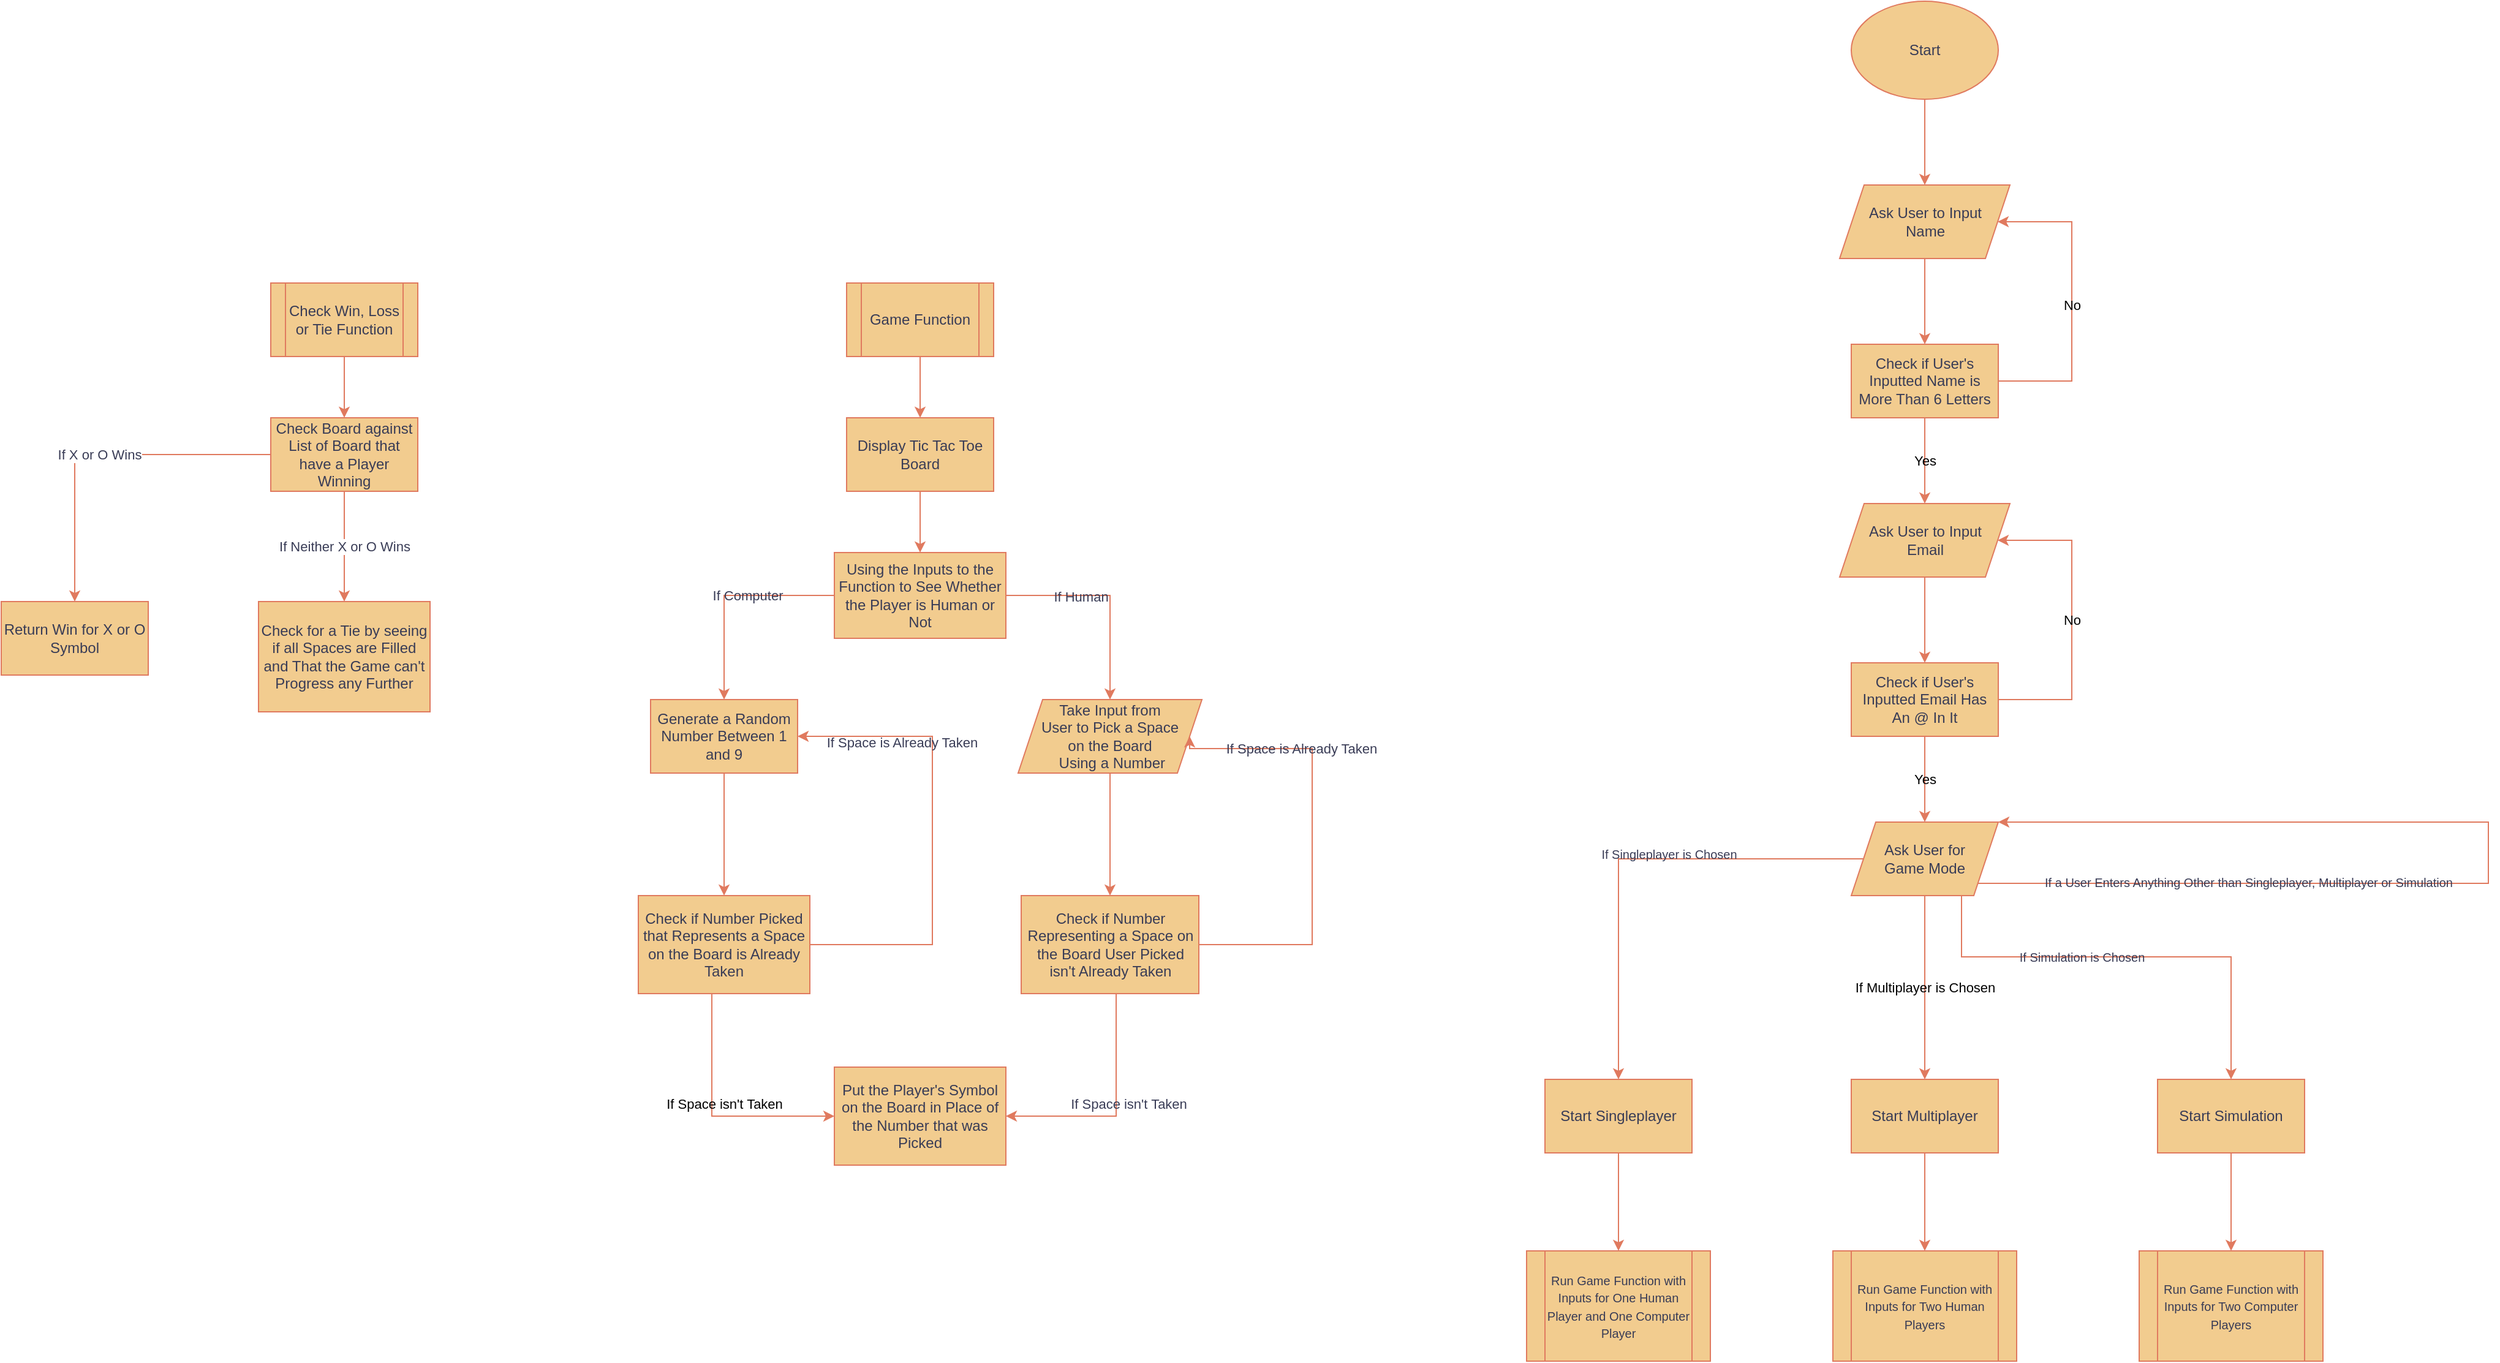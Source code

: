 <mxfile version="20.8.10" type="device"><diagram id="DsI36I-Rc1Z1X7h_5tVN" name="Page-1"><mxGraphModel dx="3334" dy="866" grid="1" gridSize="10" guides="1" tooltips="1" connect="1" arrows="1" fold="1" page="1" pageScale="1" pageWidth="850" pageHeight="1100" math="0" shadow="0"><root><mxCell id="0"/><mxCell id="1" parent="0"/><mxCell id="aH60MxFORzHR8wXB2SK4-3" style="edgeStyle=orthogonalEdgeStyle;rounded=0;orthogonalLoop=1;jettySize=auto;html=1;fontColor=default;fillColor=#F2CC8F;strokeColor=#E07A5F;labelBackgroundColor=none;" parent="1" source="aH60MxFORzHR8wXB2SK4-1" target="aH60MxFORzHR8wXB2SK4-2" edge="1"><mxGeometry relative="1" as="geometry"/></mxCell><mxCell id="aH60MxFORzHR8wXB2SK4-1" value="&lt;div&gt;Start&lt;/div&gt;" style="ellipse;whiteSpace=wrap;html=1;fillColor=#F2CC8F;strokeColor=#E07A5F;labelBackgroundColor=none;fontColor=#393C56;" parent="1" vertex="1"><mxGeometry x="230" y="130" width="120" height="80" as="geometry"/></mxCell><mxCell id="aH60MxFORzHR8wXB2SK4-8" style="edgeStyle=orthogonalEdgeStyle;rounded=0;orthogonalLoop=1;jettySize=auto;html=1;fontColor=default;fillColor=#F2CC8F;strokeColor=#E07A5F;labelBackgroundColor=none;" parent="1" source="aH60MxFORzHR8wXB2SK4-2" target="aH60MxFORzHR8wXB2SK4-6" edge="1"><mxGeometry relative="1" as="geometry"/></mxCell><mxCell id="aH60MxFORzHR8wXB2SK4-2" value="&lt;div&gt;Ask User to Input&lt;/div&gt;&lt;div&gt;Name&lt;br&gt;&lt;/div&gt;" style="shape=parallelogram;perimeter=parallelogramPerimeter;whiteSpace=wrap;html=1;fixedSize=1;fillColor=#F2CC8F;strokeColor=#E07A5F;labelBackgroundColor=none;fontColor=#393C56;" parent="1" vertex="1"><mxGeometry x="220.5" y="280" width="139" height="60" as="geometry"/></mxCell><mxCell id="aH60MxFORzHR8wXB2SK4-9" value="No" style="edgeStyle=orthogonalEdgeStyle;rounded=0;orthogonalLoop=1;jettySize=auto;html=1;fontColor=default;entryX=1;entryY=0.5;entryDx=0;entryDy=0;fillColor=#F2CC8F;strokeColor=#E07A5F;labelBackgroundColor=none;" parent="1" source="aH60MxFORzHR8wXB2SK4-6" target="aH60MxFORzHR8wXB2SK4-2" edge="1"><mxGeometry x="-0.02" relative="1" as="geometry"><mxPoint x="550" y="190" as="targetPoint"/><Array as="points"><mxPoint x="410" y="440"/><mxPoint x="410" y="310"/></Array><mxPoint as="offset"/></mxGeometry></mxCell><mxCell id="aH60MxFORzHR8wXB2SK4-12" value="Yes" style="edgeStyle=orthogonalEdgeStyle;rounded=0;orthogonalLoop=1;jettySize=auto;html=1;fontColor=default;fillColor=#F2CC8F;strokeColor=#E07A5F;labelBackgroundColor=none;" parent="1" source="aH60MxFORzHR8wXB2SK4-6" target="aH60MxFORzHR8wXB2SK4-11" edge="1"><mxGeometry relative="1" as="geometry"/></mxCell><mxCell id="aH60MxFORzHR8wXB2SK4-6" value="Check if User's Inputted Name is More Than 6 Letters " style="rounded=0;whiteSpace=wrap;html=1;fillColor=#F2CC8F;strokeColor=#E07A5F;labelBackgroundColor=none;fontColor=#393C56;" parent="1" vertex="1"><mxGeometry x="230" y="410" width="120" height="60" as="geometry"/></mxCell><mxCell id="YxfW0q7t9T3_Uq0zPA-h-9" value="" style="edgeStyle=orthogonalEdgeStyle;rounded=0;orthogonalLoop=1;jettySize=auto;html=1;labelBackgroundColor=none;strokeColor=#E07A5F;fontColor=default;" edge="1" parent="1" source="aH60MxFORzHR8wXB2SK4-11" target="aH60MxFORzHR8wXB2SK4-13"><mxGeometry relative="1" as="geometry"><Array as="points"><mxPoint x="290" y="670"/><mxPoint x="290" y="670"/></Array></mxGeometry></mxCell><mxCell id="aH60MxFORzHR8wXB2SK4-11" value="&lt;div&gt;Ask User to Input&lt;/div&gt;&lt;div&gt;Email&lt;br&gt;&lt;/div&gt;" style="shape=parallelogram;perimeter=parallelogramPerimeter;whiteSpace=wrap;html=1;fixedSize=1;fillColor=#F2CC8F;strokeColor=#E07A5F;labelBackgroundColor=none;fontColor=#393C56;" parent="1" vertex="1"><mxGeometry x="220.5" y="540" width="139" height="60" as="geometry"/></mxCell><mxCell id="aH60MxFORzHR8wXB2SK4-15" value="No" style="edgeStyle=orthogonalEdgeStyle;rounded=0;orthogonalLoop=1;jettySize=auto;html=1;fontColor=default;entryX=1;entryY=0.5;entryDx=0;entryDy=0;fillColor=#F2CC8F;strokeColor=#E07A5F;labelBackgroundColor=none;" parent="1" source="aH60MxFORzHR8wXB2SK4-13" target="aH60MxFORzHR8wXB2SK4-11" edge="1"><mxGeometry relative="1" as="geometry"><mxPoint x="560" y="560" as="targetPoint"/><Array as="points"><mxPoint x="410" y="700"/><mxPoint x="410" y="570"/></Array></mxGeometry></mxCell><mxCell id="aH60MxFORzHR8wXB2SK4-18" value="Yes" style="edgeStyle=orthogonalEdgeStyle;rounded=0;orthogonalLoop=1;jettySize=auto;html=1;fontColor=default;fillColor=#F2CC8F;strokeColor=#E07A5F;labelBackgroundColor=none;" parent="1" source="aH60MxFORzHR8wXB2SK4-13" target="aH60MxFORzHR8wXB2SK4-17" edge="1"><mxGeometry relative="1" as="geometry"/></mxCell><mxCell id="aH60MxFORzHR8wXB2SK4-13" value="Check if User's Inputted Email Has An @ In It" style="rounded=0;whiteSpace=wrap;html=1;fillColor=#F2CC8F;strokeColor=#E07A5F;labelBackgroundColor=none;fontColor=#393C56;" parent="1" vertex="1"><mxGeometry x="230" y="670" width="120" height="60" as="geometry"/></mxCell><mxCell id="58HGLB8kVCldtm9u14UB-1" value="" style="edgeStyle=orthogonalEdgeStyle;rounded=0;orthogonalLoop=1;jettySize=auto;html=1;entryX=1;entryY=0;entryDx=0;entryDy=0;exitX=1;exitY=0.75;exitDx=0;exitDy=0;fillColor=#F2CC8F;strokeColor=#E07A5F;labelBackgroundColor=none;fontColor=default;" parent="1" source="aH60MxFORzHR8wXB2SK4-17" target="aH60MxFORzHR8wXB2SK4-17" edge="1"><mxGeometry x="-0.304" y="-10" relative="1" as="geometry"><mxPoint x="310" y="1020" as="targetPoint"/><Array as="points"><mxPoint x="320" y="842"/><mxPoint x="320" y="850"/><mxPoint x="750" y="850"/><mxPoint x="750" y="800"/></Array><mxPoint as="offset"/></mxGeometry></mxCell><mxCell id="YxfW0q7t9T3_Uq0zPA-h-54" value="&lt;div&gt;If a User Enters Anything Other than Singleplayer, Multiplayer or Simulation&lt;/div&gt;" style="edgeLabel;html=1;align=center;verticalAlign=middle;resizable=0;points=[];fontSize=10;fontColor=#393C56;labelBackgroundColor=none;" vertex="1" connectable="0" parent="58HGLB8kVCldtm9u14UB-1"><mxGeometry x="-0.428" y="1" relative="1" as="geometry"><mxPoint as="offset"/></mxGeometry></mxCell><mxCell id="58HGLB8kVCldtm9u14UB-3" style="edgeStyle=orthogonalEdgeStyle;rounded=0;orthogonalLoop=1;jettySize=auto;html=1;entryX=0.5;entryY=0;entryDx=0;entryDy=0;fillColor=#F2CC8F;strokeColor=#E07A5F;labelBackgroundColor=none;fontColor=default;" parent="1" source="aH60MxFORzHR8wXB2SK4-17" target="58HGLB8kVCldtm9u14UB-2" edge="1"><mxGeometry relative="1" as="geometry"/></mxCell><mxCell id="YxfW0q7t9T3_Uq0zPA-h-49" value="If Singleplayer is Chosen" style="edgeLabel;html=1;align=center;verticalAlign=middle;resizable=0;points=[];fontSize=10;fontColor=#393C56;labelBackgroundColor=none;" vertex="1" connectable="0" parent="58HGLB8kVCldtm9u14UB-3"><mxGeometry x="-0.163" y="-4" relative="1" as="geometry"><mxPoint as="offset"/></mxGeometry></mxCell><mxCell id="58HGLB8kVCldtm9u14UB-6" value="If Multiplayer is Chosen" style="edgeStyle=orthogonalEdgeStyle;rounded=0;orthogonalLoop=1;jettySize=auto;html=1;fillColor=#F2CC8F;strokeColor=#E07A5F;labelBackgroundColor=none;fontColor=default;" parent="1" source="aH60MxFORzHR8wXB2SK4-17" target="58HGLB8kVCldtm9u14UB-4" edge="1"><mxGeometry relative="1" as="geometry"/></mxCell><mxCell id="58HGLB8kVCldtm9u14UB-7" style="edgeStyle=orthogonalEdgeStyle;rounded=0;orthogonalLoop=1;jettySize=auto;html=1;exitX=0.75;exitY=1;exitDx=0;exitDy=0;fillColor=#F2CC8F;strokeColor=#E07A5F;labelBackgroundColor=none;fontColor=default;" parent="1" source="aH60MxFORzHR8wXB2SK4-17" target="58HGLB8kVCldtm9u14UB-5" edge="1"><mxGeometry relative="1" as="geometry"><Array as="points"><mxPoint x="320" y="910"/><mxPoint x="540" y="910"/></Array></mxGeometry></mxCell><mxCell id="YxfW0q7t9T3_Uq0zPA-h-53" value="If Simulation is Chosen" style="edgeLabel;html=1;align=center;verticalAlign=middle;resizable=0;points=[];fontSize=10;fontColor=#393C56;labelBackgroundColor=none;" vertex="1" connectable="0" parent="58HGLB8kVCldtm9u14UB-7"><mxGeometry x="-0.2" relative="1" as="geometry"><mxPoint as="offset"/></mxGeometry></mxCell><mxCell id="aH60MxFORzHR8wXB2SK4-17" value="&lt;div&gt;Ask User for &lt;br&gt;&lt;/div&gt;&lt;div&gt;Game Mode&lt;/div&gt;" style="shape=parallelogram;perimeter=parallelogramPerimeter;whiteSpace=wrap;html=1;fixedSize=1;fillColor=#F2CC8F;strokeColor=#E07A5F;labelBackgroundColor=none;fontColor=#393C56;" parent="1" vertex="1"><mxGeometry x="230" y="800" width="120" height="60" as="geometry"/></mxCell><mxCell id="YxfW0q7t9T3_Uq0zPA-h-44" style="edgeStyle=orthogonalEdgeStyle;rounded=0;orthogonalLoop=1;jettySize=auto;html=1;strokeColor=#E07A5F;fontColor=default;fillColor=#F2CC8F;labelBackgroundColor=none;" edge="1" parent="1" source="58HGLB8kVCldtm9u14UB-2" target="YxfW0q7t9T3_Uq0zPA-h-43"><mxGeometry relative="1" as="geometry"/></mxCell><mxCell id="58HGLB8kVCldtm9u14UB-2" value="Start Singleplayer" style="rounded=0;whiteSpace=wrap;html=1;fillColor=#F2CC8F;strokeColor=#E07A5F;labelBackgroundColor=none;fontColor=#393C56;" parent="1" vertex="1"><mxGeometry x="-20" y="1010" width="120" height="60" as="geometry"/></mxCell><mxCell id="YxfW0q7t9T3_Uq0zPA-h-47" style="edgeStyle=orthogonalEdgeStyle;rounded=0;orthogonalLoop=1;jettySize=auto;html=1;strokeColor=#E07A5F;fontSize=10;fontColor=default;fillColor=#F2CC8F;labelBackgroundColor=none;" edge="1" parent="1" source="58HGLB8kVCldtm9u14UB-4" target="YxfW0q7t9T3_Uq0zPA-h-46"><mxGeometry relative="1" as="geometry"/></mxCell><mxCell id="58HGLB8kVCldtm9u14UB-4" value="Start Multiplayer" style="rounded=0;whiteSpace=wrap;html=1;fillColor=#F2CC8F;strokeColor=#E07A5F;labelBackgroundColor=none;fontColor=#393C56;" parent="1" vertex="1"><mxGeometry x="230" y="1010" width="120" height="60" as="geometry"/></mxCell><mxCell id="YxfW0q7t9T3_Uq0zPA-h-48" style="edgeStyle=orthogonalEdgeStyle;rounded=0;orthogonalLoop=1;jettySize=auto;html=1;entryX=0.5;entryY=0;entryDx=0;entryDy=0;strokeColor=#E07A5F;fontSize=10;fontColor=default;fillColor=#F2CC8F;labelBackgroundColor=none;" edge="1" parent="1" source="58HGLB8kVCldtm9u14UB-5" target="YxfW0q7t9T3_Uq0zPA-h-45"><mxGeometry relative="1" as="geometry"/></mxCell><mxCell id="58HGLB8kVCldtm9u14UB-5" value="Start Simulation" style="rounded=0;whiteSpace=wrap;html=1;fillColor=#F2CC8F;strokeColor=#E07A5F;labelBackgroundColor=none;fontColor=#393C56;" parent="1" vertex="1"><mxGeometry x="480" y="1010" width="120" height="60" as="geometry"/></mxCell><mxCell id="YxfW0q7t9T3_Uq0zPA-h-5" style="edgeStyle=orthogonalEdgeStyle;rounded=0;orthogonalLoop=1;jettySize=auto;html=1;labelBackgroundColor=none;strokeColor=#E07A5F;fontColor=default;" edge="1" parent="1" source="YxfW0q7t9T3_Uq0zPA-h-1" target="YxfW0q7t9T3_Uq0zPA-h-4"><mxGeometry relative="1" as="geometry"/></mxCell><mxCell id="YxfW0q7t9T3_Uq0zPA-h-1" value="Game Function" style="shape=process;whiteSpace=wrap;html=1;backgroundOutline=1;fillColor=#F2CC8F;strokeColor=#E07A5F;labelBackgroundColor=none;fontColor=#393C56;" vertex="1" parent="1"><mxGeometry x="-590" y="360" width="120" height="60" as="geometry"/></mxCell><mxCell id="YxfW0q7t9T3_Uq0zPA-h-7" style="edgeStyle=orthogonalEdgeStyle;rounded=0;orthogonalLoop=1;jettySize=auto;html=1;labelBackgroundColor=none;strokeColor=#E07A5F;fontColor=default;" edge="1" parent="1" source="YxfW0q7t9T3_Uq0zPA-h-4" target="YxfW0q7t9T3_Uq0zPA-h-6"><mxGeometry relative="1" as="geometry"/></mxCell><mxCell id="YxfW0q7t9T3_Uq0zPA-h-4" value="Display Tic Tac Toe Board" style="rounded=0;whiteSpace=wrap;html=1;labelBackgroundColor=none;fillColor=#F2CC8F;strokeColor=#E07A5F;fontColor=#393C56;" vertex="1" parent="1"><mxGeometry x="-590" y="470" width="120" height="60" as="geometry"/></mxCell><mxCell id="YxfW0q7t9T3_Uq0zPA-h-15" style="edgeStyle=orthogonalEdgeStyle;rounded=0;orthogonalLoop=1;jettySize=auto;html=1;labelBackgroundColor=none;strokeColor=#E07A5F;fontColor=default;" edge="1" parent="1" source="YxfW0q7t9T3_Uq0zPA-h-6" target="YxfW0q7t9T3_Uq0zPA-h-14"><mxGeometry relative="1" as="geometry"/></mxCell><mxCell id="YxfW0q7t9T3_Uq0zPA-h-16" value="If Computer" style="edgeLabel;html=1;align=center;verticalAlign=middle;resizable=0;points=[];labelBackgroundColor=none;fontColor=#393C56;" vertex="1" connectable="0" parent="YxfW0q7t9T3_Uq0zPA-h-15"><mxGeometry x="-0.189" relative="1" as="geometry"><mxPoint as="offset"/></mxGeometry></mxCell><mxCell id="YxfW0q7t9T3_Uq0zPA-h-18" style="edgeStyle=orthogonalEdgeStyle;rounded=0;orthogonalLoop=1;jettySize=auto;html=1;labelBackgroundColor=none;strokeColor=#E07A5F;fontColor=default;" edge="1" parent="1" source="YxfW0q7t9T3_Uq0zPA-h-6" target="YxfW0q7t9T3_Uq0zPA-h-20"><mxGeometry relative="1" as="geometry"><mxPoint x="-370" y="680" as="targetPoint"/><Array as="points"><mxPoint x="-375" y="615"/></Array></mxGeometry></mxCell><mxCell id="YxfW0q7t9T3_Uq0zPA-h-19" value="If Human" style="edgeLabel;html=1;align=center;verticalAlign=middle;resizable=0;points=[];labelBackgroundColor=none;fontColor=#393C56;" vertex="1" connectable="0" parent="YxfW0q7t9T3_Uq0zPA-h-18"><mxGeometry x="-0.291" y="-1" relative="1" as="geometry"><mxPoint as="offset"/></mxGeometry></mxCell><mxCell id="YxfW0q7t9T3_Uq0zPA-h-6" value="Using the Inputs to the Function to See Whether the Player is Human or Not" style="rounded=0;whiteSpace=wrap;html=1;labelBackgroundColor=none;fillColor=#F2CC8F;strokeColor=#E07A5F;fontColor=#393C56;" vertex="1" parent="1"><mxGeometry x="-600" y="580" width="140" height="70" as="geometry"/></mxCell><mxCell id="YxfW0q7t9T3_Uq0zPA-h-28" style="edgeStyle=orthogonalEdgeStyle;rounded=0;orthogonalLoop=1;jettySize=auto;html=1;entryX=0.5;entryY=0;entryDx=0;entryDy=0;labelBackgroundColor=none;strokeColor=#E07A5F;fontColor=default;" edge="1" parent="1" source="YxfW0q7t9T3_Uq0zPA-h-14" target="YxfW0q7t9T3_Uq0zPA-h-27"><mxGeometry relative="1" as="geometry"><mxPoint x="-690" y="850" as="targetPoint"/></mxGeometry></mxCell><mxCell id="YxfW0q7t9T3_Uq0zPA-h-14" value="Generate a Random Number Between 1 and 9" style="rounded=0;whiteSpace=wrap;html=1;labelBackgroundColor=none;fillColor=#F2CC8F;strokeColor=#E07A5F;fontColor=#393C56;" vertex="1" parent="1"><mxGeometry x="-750" y="700" width="120" height="60" as="geometry"/></mxCell><mxCell id="YxfW0q7t9T3_Uq0zPA-h-24" style="edgeStyle=orthogonalEdgeStyle;rounded=0;orthogonalLoop=1;jettySize=auto;html=1;labelBackgroundColor=none;strokeColor=#E07A5F;fontColor=default;" edge="1" parent="1" source="YxfW0q7t9T3_Uq0zPA-h-20" target="YxfW0q7t9T3_Uq0zPA-h-23"><mxGeometry relative="1" as="geometry"/></mxCell><mxCell id="YxfW0q7t9T3_Uq0zPA-h-20" value="&lt;div&gt;Take Input from &lt;br&gt;&lt;/div&gt;&lt;div&gt;User to Pick a Space &lt;br&gt;&lt;/div&gt;&lt;div&gt;on the Board&lt;/div&gt;&amp;nbsp;Using a Number" style="shape=parallelogram;perimeter=parallelogramPerimeter;whiteSpace=wrap;html=1;fixedSize=1;labelBackgroundColor=none;fillColor=#F2CC8F;strokeColor=#E07A5F;fontColor=#393C56;" vertex="1" parent="1"><mxGeometry x="-450" y="700" width="150" height="60" as="geometry"/></mxCell><mxCell id="YxfW0q7t9T3_Uq0zPA-h-25" style="edgeStyle=orthogonalEdgeStyle;rounded=0;orthogonalLoop=1;jettySize=auto;html=1;entryX=1;entryY=0.5;entryDx=0;entryDy=0;labelBackgroundColor=none;strokeColor=#E07A5F;fontColor=default;" edge="1" parent="1" source="YxfW0q7t9T3_Uq0zPA-h-23" target="YxfW0q7t9T3_Uq0zPA-h-20"><mxGeometry relative="1" as="geometry"><mxPoint y="670" as="targetPoint"/><Array as="points"><mxPoint x="-210" y="900"/><mxPoint x="-210" y="740"/><mxPoint x="-310" y="740"/></Array></mxGeometry></mxCell><mxCell id="YxfW0q7t9T3_Uq0zPA-h-26" value="&lt;div&gt;If Space is Already Taken&lt;/div&gt;" style="edgeLabel;html=1;align=center;verticalAlign=middle;resizable=0;points=[];labelBackgroundColor=none;fontColor=#393C56;" vertex="1" connectable="0" parent="YxfW0q7t9T3_Uq0zPA-h-25"><mxGeometry x="0.444" relative="1" as="geometry"><mxPoint as="offset"/></mxGeometry></mxCell><mxCell id="YxfW0q7t9T3_Uq0zPA-h-34" style="edgeStyle=orthogonalEdgeStyle;rounded=0;orthogonalLoop=1;jettySize=auto;html=1;entryX=1;entryY=0.5;entryDx=0;entryDy=0;labelBackgroundColor=none;strokeColor=#E07A5F;fontColor=default;" edge="1" parent="1" source="YxfW0q7t9T3_Uq0zPA-h-23" target="YxfW0q7t9T3_Uq0zPA-h-32"><mxGeometry relative="1" as="geometry"><mxPoint x="-460" y="1050" as="targetPoint"/><Array as="points"><mxPoint x="-370" y="1040"/></Array></mxGeometry></mxCell><mxCell id="YxfW0q7t9T3_Uq0zPA-h-38" value="If Space isn't Taken" style="edgeLabel;html=1;align=center;verticalAlign=middle;resizable=0;points=[];fontColor=#393C56;labelBackgroundColor=none;" vertex="1" connectable="0" parent="YxfW0q7t9T3_Uq0zPA-h-34"><mxGeometry x="-0.284" y="5" relative="1" as="geometry"><mxPoint x="5" y="22" as="offset"/></mxGeometry></mxCell><mxCell id="YxfW0q7t9T3_Uq0zPA-h-23" value="Check if Number Representing a Space on the Board User Picked isn't Already Taken" style="rounded=0;whiteSpace=wrap;html=1;labelBackgroundColor=none;fillColor=#F2CC8F;strokeColor=#E07A5F;fontColor=#393C56;" vertex="1" parent="1"><mxGeometry x="-447.5" y="860" width="145" height="80" as="geometry"/></mxCell><mxCell id="YxfW0q7t9T3_Uq0zPA-h-30" style="edgeStyle=orthogonalEdgeStyle;rounded=0;orthogonalLoop=1;jettySize=auto;html=1;entryX=1;entryY=0.5;entryDx=0;entryDy=0;labelBackgroundColor=none;strokeColor=#E07A5F;fontColor=default;" edge="1" parent="1" source="YxfW0q7t9T3_Uq0zPA-h-27" target="YxfW0q7t9T3_Uq0zPA-h-14"><mxGeometry relative="1" as="geometry"><Array as="points"><mxPoint x="-520" y="900"/><mxPoint x="-520" y="730"/></Array></mxGeometry></mxCell><mxCell id="YxfW0q7t9T3_Uq0zPA-h-31" value="&lt;div&gt;If Space is Already Taken&lt;/div&gt;" style="edgeLabel;html=1;align=center;verticalAlign=middle;resizable=0;points=[];labelBackgroundColor=none;fontColor=#393C56;" vertex="1" connectable="0" parent="YxfW0q7t9T3_Uq0zPA-h-30"><mxGeometry x="0.552" y="5" relative="1" as="geometry"><mxPoint as="offset"/></mxGeometry></mxCell><mxCell id="YxfW0q7t9T3_Uq0zPA-h-33" value="If Space isn't Taken" style="edgeStyle=orthogonalEdgeStyle;rounded=0;orthogonalLoop=1;jettySize=auto;html=1;entryX=0;entryY=0.5;entryDx=0;entryDy=0;labelBackgroundColor=none;strokeColor=#E07A5F;fontColor=default;" edge="1" parent="1" source="YxfW0q7t9T3_Uq0zPA-h-27" target="YxfW0q7t9T3_Uq0zPA-h-32"><mxGeometry x="0.1" y="10" relative="1" as="geometry"><Array as="points"><mxPoint x="-700" y="1040"/></Array><mxPoint as="offset"/></mxGeometry></mxCell><mxCell id="YxfW0q7t9T3_Uq0zPA-h-27" value="Check if Number Picked that Represents a Space on the Board is Already Taken" style="rounded=0;whiteSpace=wrap;html=1;labelBackgroundColor=none;fillColor=#F2CC8F;strokeColor=#E07A5F;fontColor=#393C56;" vertex="1" parent="1"><mxGeometry x="-760" y="860" width="140" height="80" as="geometry"/></mxCell><mxCell id="YxfW0q7t9T3_Uq0zPA-h-32" value="Put the Player's Symbol on the Board in Place of the Number that was Picked" style="rounded=0;whiteSpace=wrap;html=1;labelBackgroundColor=none;fillColor=#F2CC8F;strokeColor=#E07A5F;fontColor=#393C56;" vertex="1" parent="1"><mxGeometry x="-600" y="1000" width="140" height="80" as="geometry"/></mxCell><mxCell id="YxfW0q7t9T3_Uq0zPA-h-42" style="edgeStyle=orthogonalEdgeStyle;rounded=0;orthogonalLoop=1;jettySize=auto;html=1;strokeColor=#E07A5F;fontColor=default;fillColor=#F2CC8F;labelBackgroundColor=none;" edge="1" parent="1" source="YxfW0q7t9T3_Uq0zPA-h-40" target="YxfW0q7t9T3_Uq0zPA-h-41"><mxGeometry relative="1" as="geometry"><mxPoint x="-1000" y="470" as="targetPoint"/></mxGeometry></mxCell><mxCell id="YxfW0q7t9T3_Uq0zPA-h-40" value="Check Win, Loss or Tie Function" style="shape=process;whiteSpace=wrap;html=1;backgroundOutline=1;strokeColor=#E07A5F;fontColor=#393C56;fillColor=#F2CC8F;labelBackgroundColor=none;" vertex="1" parent="1"><mxGeometry x="-1060" y="360" width="120" height="60" as="geometry"/></mxCell><mxCell id="YxfW0q7t9T3_Uq0zPA-h-57" value="If X or O Wins" style="edgeStyle=orthogonalEdgeStyle;rounded=0;orthogonalLoop=1;jettySize=auto;html=1;entryX=0.5;entryY=0;entryDx=0;entryDy=0;strokeColor=#E07A5F;fontColor=#393C56;fillColor=#F2CC8F;" edge="1" parent="1" source="YxfW0q7t9T3_Uq0zPA-h-41" target="YxfW0q7t9T3_Uq0zPA-h-56"><mxGeometry relative="1" as="geometry"/></mxCell><mxCell id="YxfW0q7t9T3_Uq0zPA-h-59" value="If Neither X or O Wins" style="edgeStyle=orthogonalEdgeStyle;rounded=0;orthogonalLoop=1;jettySize=auto;html=1;entryX=0.5;entryY=0;entryDx=0;entryDy=0;strokeColor=#E07A5F;fontColor=#393C56;fillColor=#F2CC8F;" edge="1" parent="1" source="YxfW0q7t9T3_Uq0zPA-h-41" target="YxfW0q7t9T3_Uq0zPA-h-58"><mxGeometry relative="1" as="geometry"><Array as="points"><mxPoint x="-1000" y="560"/><mxPoint x="-1000" y="560"/></Array></mxGeometry></mxCell><mxCell id="YxfW0q7t9T3_Uq0zPA-h-41" value="Check Board against List of Board that have a Player Winning" style="rounded=0;whiteSpace=wrap;html=1;strokeColor=#E07A5F;fontColor=#393C56;fillColor=#F2CC8F;labelBackgroundColor=none;" vertex="1" parent="1"><mxGeometry x="-1060" y="470" width="120" height="60" as="geometry"/></mxCell><mxCell id="YxfW0q7t9T3_Uq0zPA-h-43" value="&lt;font style=&quot;font-size: 10px;&quot;&gt;Run Game Function with Inputs for One Human Player and One Computer Player&lt;/font&gt;" style="shape=process;whiteSpace=wrap;html=1;backgroundOutline=1;strokeColor=#E07A5F;fontColor=#393C56;fillColor=#F2CC8F;labelBackgroundColor=none;" vertex="1" parent="1"><mxGeometry x="-35" y="1150" width="150" height="90" as="geometry"/></mxCell><mxCell id="YxfW0q7t9T3_Uq0zPA-h-45" value="&lt;font style=&quot;font-size: 10px;&quot;&gt;Run Game Function with Inputs for Two Computer Players&lt;/font&gt;" style="shape=process;whiteSpace=wrap;html=1;backgroundOutline=1;strokeColor=#E07A5F;fontColor=#393C56;fillColor=#F2CC8F;labelBackgroundColor=none;" vertex="1" parent="1"><mxGeometry x="465" y="1150" width="150" height="90" as="geometry"/></mxCell><mxCell id="YxfW0q7t9T3_Uq0zPA-h-46" value="&lt;font style=&quot;font-size: 10px;&quot;&gt;Run Game Function with Inputs for Two Human Players&lt;br&gt;&lt;/font&gt;" style="shape=process;whiteSpace=wrap;html=1;backgroundOutline=1;strokeColor=#E07A5F;fontColor=#393C56;fillColor=#F2CC8F;labelBackgroundColor=none;" vertex="1" parent="1"><mxGeometry x="215" y="1150" width="150" height="90" as="geometry"/></mxCell><mxCell id="YxfW0q7t9T3_Uq0zPA-h-56" value="Return Win for X or O Symbol" style="rounded=0;whiteSpace=wrap;html=1;strokeColor=#E07A5F;fontColor=#393C56;fillColor=#F2CC8F;" vertex="1" parent="1"><mxGeometry x="-1280" y="620" width="120" height="60" as="geometry"/></mxCell><mxCell id="YxfW0q7t9T3_Uq0zPA-h-58" value="Check for a Tie by seeing if all Spaces are Filled and That the Game can't Progress any Further" style="rounded=0;whiteSpace=wrap;html=1;strokeColor=#E07A5F;fontColor=#393C56;fillColor=#F2CC8F;" vertex="1" parent="1"><mxGeometry x="-1070" y="620" width="140" height="90" as="geometry"/></mxCell></root></mxGraphModel></diagram></mxfile>